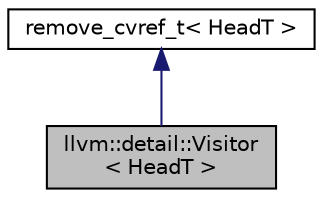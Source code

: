 digraph "llvm::detail::Visitor&lt; HeadT &gt;"
{
 // LATEX_PDF_SIZE
  bgcolor="transparent";
  edge [fontname="Helvetica",fontsize="10",labelfontname="Helvetica",labelfontsize="10"];
  node [fontname="Helvetica",fontsize="10",shape=record];
  Node1 [label="llvm::detail::Visitor\l\< HeadT \>",height=0.2,width=0.4,color="black", fillcolor="grey75", style="filled", fontcolor="black",tooltip=" "];
  Node2 -> Node1 [dir="back",color="midnightblue",fontsize="10",style="solid",fontname="Helvetica"];
  Node2 [label="remove_cvref_t\< HeadT \>",height=0.2,width=0.4,color="black",URL="$classremove__cvref__t.html",tooltip=" "];
}
